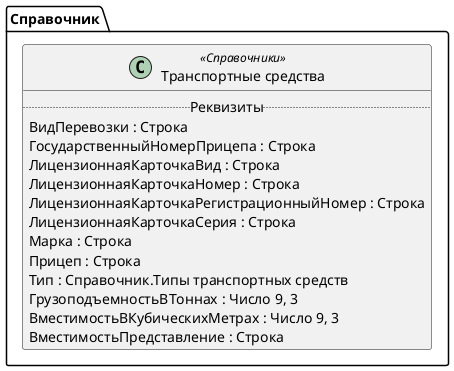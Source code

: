 ﻿@startuml ТранспортныеСредства
'!include templates.wsd
'..\include templates.wsd
class Справочник.ТранспортныеСредства as "Транспортные средства" <<Справочники>>
{
..Реквизиты..
ВидПеревозки : Строка
ГосударственныйНомерПрицепа : Строка
ЛицензионнаяКарточкаВид : Строка
ЛицензионнаяКарточкаНомер : Строка
ЛицензионнаяКарточкаРегистрационныйНомер : Строка
ЛицензионнаяКарточкаСерия : Строка
Марка : Строка
Прицеп : Строка
Тип : Справочник.Типы транспортных средств
ГрузоподъемностьВТоннах : Число 9, 3
ВместимостьВКубическихМетрах : Число 9, 3
ВместимостьПредставление : Строка
}
@enduml
